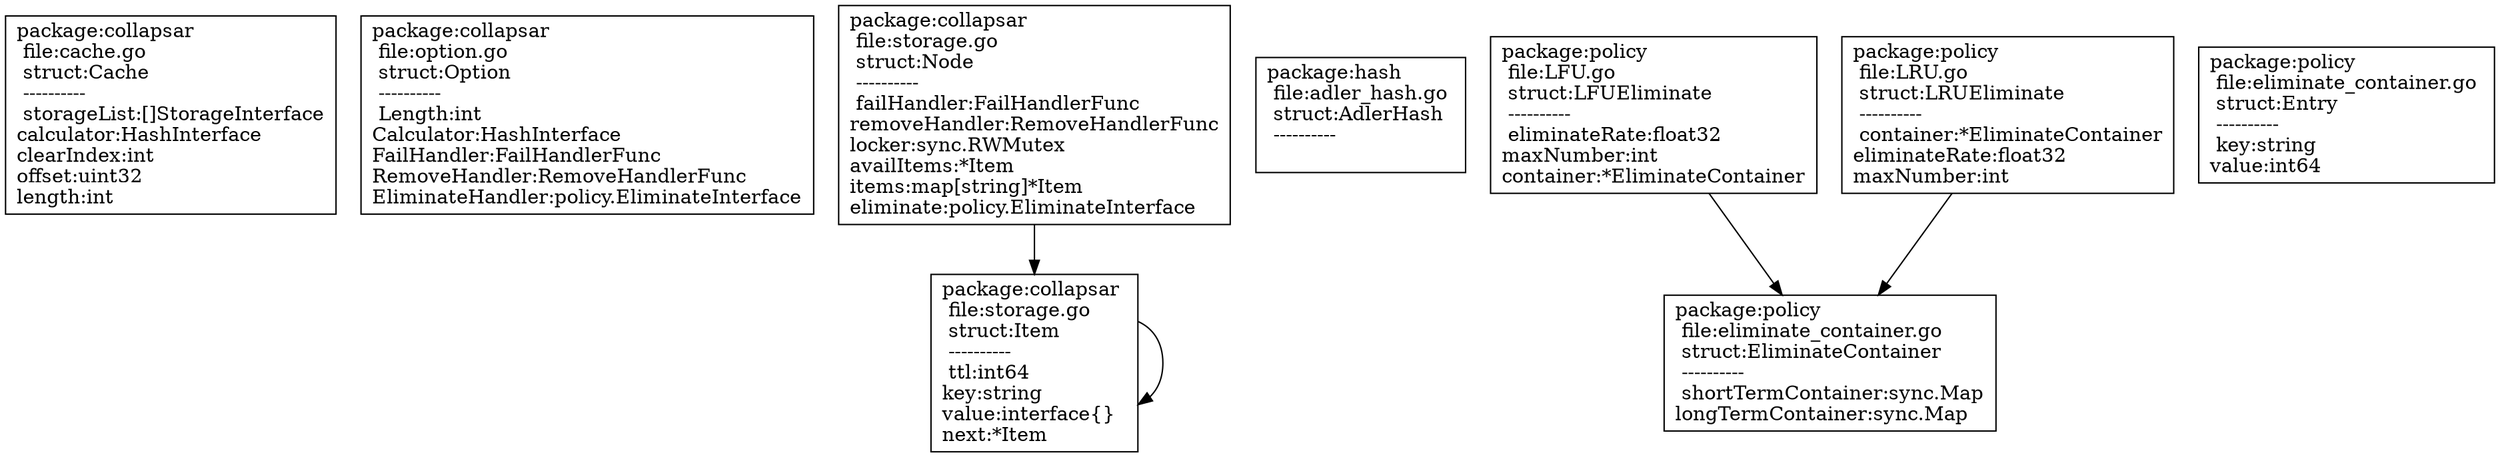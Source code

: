 digraph gph {Cachev [label="package:collapsar \l file:cache.go \l struct:Cache \l ---------- \l storageList:[]StorageInterface\lcalculator:HashInterface\lclearIndex:int\loffset:uint32\llength:int\l", shape="box"];
Optionv [label="package:collapsar \l file:option.go \l struct:Option \l ---------- \l Length:int\lCalculator:HashInterface\lFailHandler:FailHandlerFunc\lRemoveHandler:RemoveHandlerFunc\lEliminateHandler:policy.EliminateInterface\l", shape="box"];
Itemv [label="package:collapsar \l file:storage.go \l struct:Item \l ---------- \l ttl:int64\lkey:string\lvalue:interface{}\lnext:*Item\l", shape="box"];
Nodev [label="package:collapsar \l file:storage.go \l struct:Node \l ---------- \l failHandler:FailHandlerFunc\lremoveHandler:RemoveHandlerFunc\llocker:sync.RWMutex\lavailItems:*Item\litems:map[string]*Item\leliminate:policy.EliminateInterface\l", shape="box"];
AdlerHashv [label="package:hash \l file:adler_hash.go \l struct:AdlerHash \l ---------- \l ", shape="box"];
LFUEliminatev [label="package:policy \l file:LFU.go \l struct:LFUEliminate \l ---------- \l eliminateRate:float32\lmaxNumber:int\lcontainer:*EliminateContainer\l", shape="box"];
EliminateContainerv [label="package:policy \l file:eliminate_container.go \l struct:EliminateContainer \l ---------- \l shortTermContainer:sync.Map\llongTermContainer:sync.Map\l", shape="box"];
LRUEliminatev [label="package:policy \l file:LRU.go \l struct:LRUEliminate \l ---------- \l container:*EliminateContainer\leliminateRate:float32\lmaxNumber:int\l", shape="box"];
Entryv [label="package:policy \l file:eliminate_container.go \l struct:Entry \l ---------- \l key:string\lvalue:int64\l", shape="box"];
Itemv->Itemv;
Nodev->Itemv;
LFUEliminatev->EliminateContainerv;
LRUEliminatev->EliminateContainerv;
}